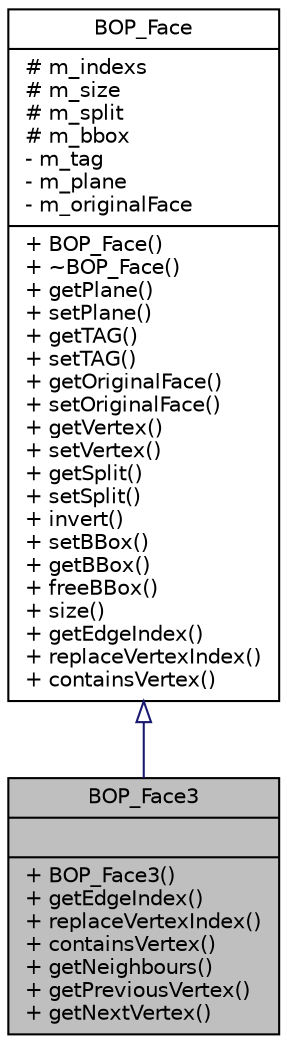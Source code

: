 digraph G
{
  edge [fontname="Helvetica",fontsize="10",labelfontname="Helvetica",labelfontsize="10"];
  node [fontname="Helvetica",fontsize="10",shape=record];
  Node1 [label="{BOP_Face3\n||+ BOP_Face3()\l+ getEdgeIndex()\l+ replaceVertexIndex()\l+ containsVertex()\l+ getNeighbours()\l+ getPreviousVertex()\l+ getNextVertex()\l}",height=0.2,width=0.4,color="black", fillcolor="grey75", style="filled" fontcolor="black"];
  Node2 -> Node1 [dir=back,color="midnightblue",fontsize="10",style="solid",arrowtail="empty",fontname="Helvetica"];
  Node2 [label="{BOP_Face\n|# m_indexs\l# m_size\l# m_split\l# m_bbox\l- m_tag\l- m_plane\l- m_originalFace\l|+ BOP_Face()\l+ ~BOP_Face()\l+ getPlane()\l+ setPlane()\l+ getTAG()\l+ setTAG()\l+ getOriginalFace()\l+ setOriginalFace()\l+ getVertex()\l+ setVertex()\l+ getSplit()\l+ setSplit()\l+ invert()\l+ setBBox()\l+ getBBox()\l+ freeBBox()\l+ size()\l+ getEdgeIndex()\l+ replaceVertexIndex()\l+ containsVertex()\l}",height=0.2,width=0.4,color="black", fillcolor="white", style="filled",URL="$da/da1/classBOP__Face.html"];
}
